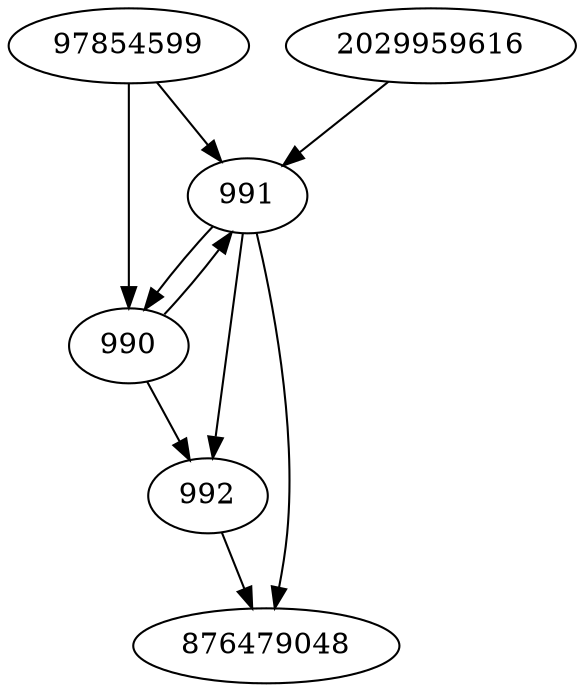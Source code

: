 strict digraph  {
2029959616;
992;
97854599;
876479048;
990;
991;
2029959616 -> 991;
992 -> 876479048;
97854599 -> 990;
97854599 -> 991;
990 -> 991;
990 -> 992;
991 -> 876479048;
991 -> 990;
991 -> 992;
}
